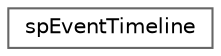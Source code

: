 digraph "类继承关系图"
{
 // LATEX_PDF_SIZE
  bgcolor="transparent";
  edge [fontname=Helvetica,fontsize=10,labelfontname=Helvetica,labelfontsize=10];
  node [fontname=Helvetica,fontsize=10,shape=box,height=0.2,width=0.4];
  rankdir="LR";
  Node0 [id="Node000000",label="spEventTimeline",height=0.2,width=0.4,color="grey40", fillcolor="white", style="filled",URL="$structsp_event_timeline.html",tooltip=" "];
}
